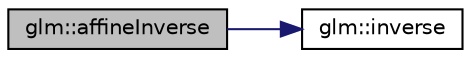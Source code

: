 digraph "glm::affineInverse"
{
 // LATEX_PDF_SIZE
  edge [fontname="Helvetica",fontsize="10",labelfontname="Helvetica",labelfontsize="10"];
  node [fontname="Helvetica",fontsize="10",shape=record];
  rankdir="LR";
  Node1 [label="glm::affineInverse",height=0.2,width=0.4,color="black", fillcolor="grey75", style="filled", fontcolor="black",tooltip=" "];
  Node1 -> Node2 [color="midnightblue",fontsize="10",style="solid",fontname="Helvetica"];
  Node2 [label="glm::inverse",height=0.2,width=0.4,color="black", fillcolor="white", style="filled",URL="$group__core__func__matrix.html#gaff4e89603cf51cdbcedebc57cd8808a3",tooltip=" "];
}
